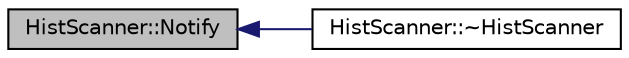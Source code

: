 digraph "HistScanner::Notify"
{
  edge [fontname="Helvetica",fontsize="10",labelfontname="Helvetica",labelfontsize="10"];
  node [fontname="Helvetica",fontsize="10",shape=record];
  rankdir="LR";
  Node1 [label="HistScanner::Notify",height=0.2,width=0.4,color="black", fillcolor="grey75", style="filled", fontcolor="black"];
  Node1 -> Node2 [dir="back",color="midnightblue",fontsize="10",style="solid",fontname="Helvetica"];
  Node2 [label="HistScanner::~HistScanner",height=0.2,width=0.4,color="black", fillcolor="white", style="filled",URL="$d0/db3/class_hist_scanner.html#ae9c0423c85fe408b6fe0d9be27966c4b",tooltip="Default destructor. "];
}
